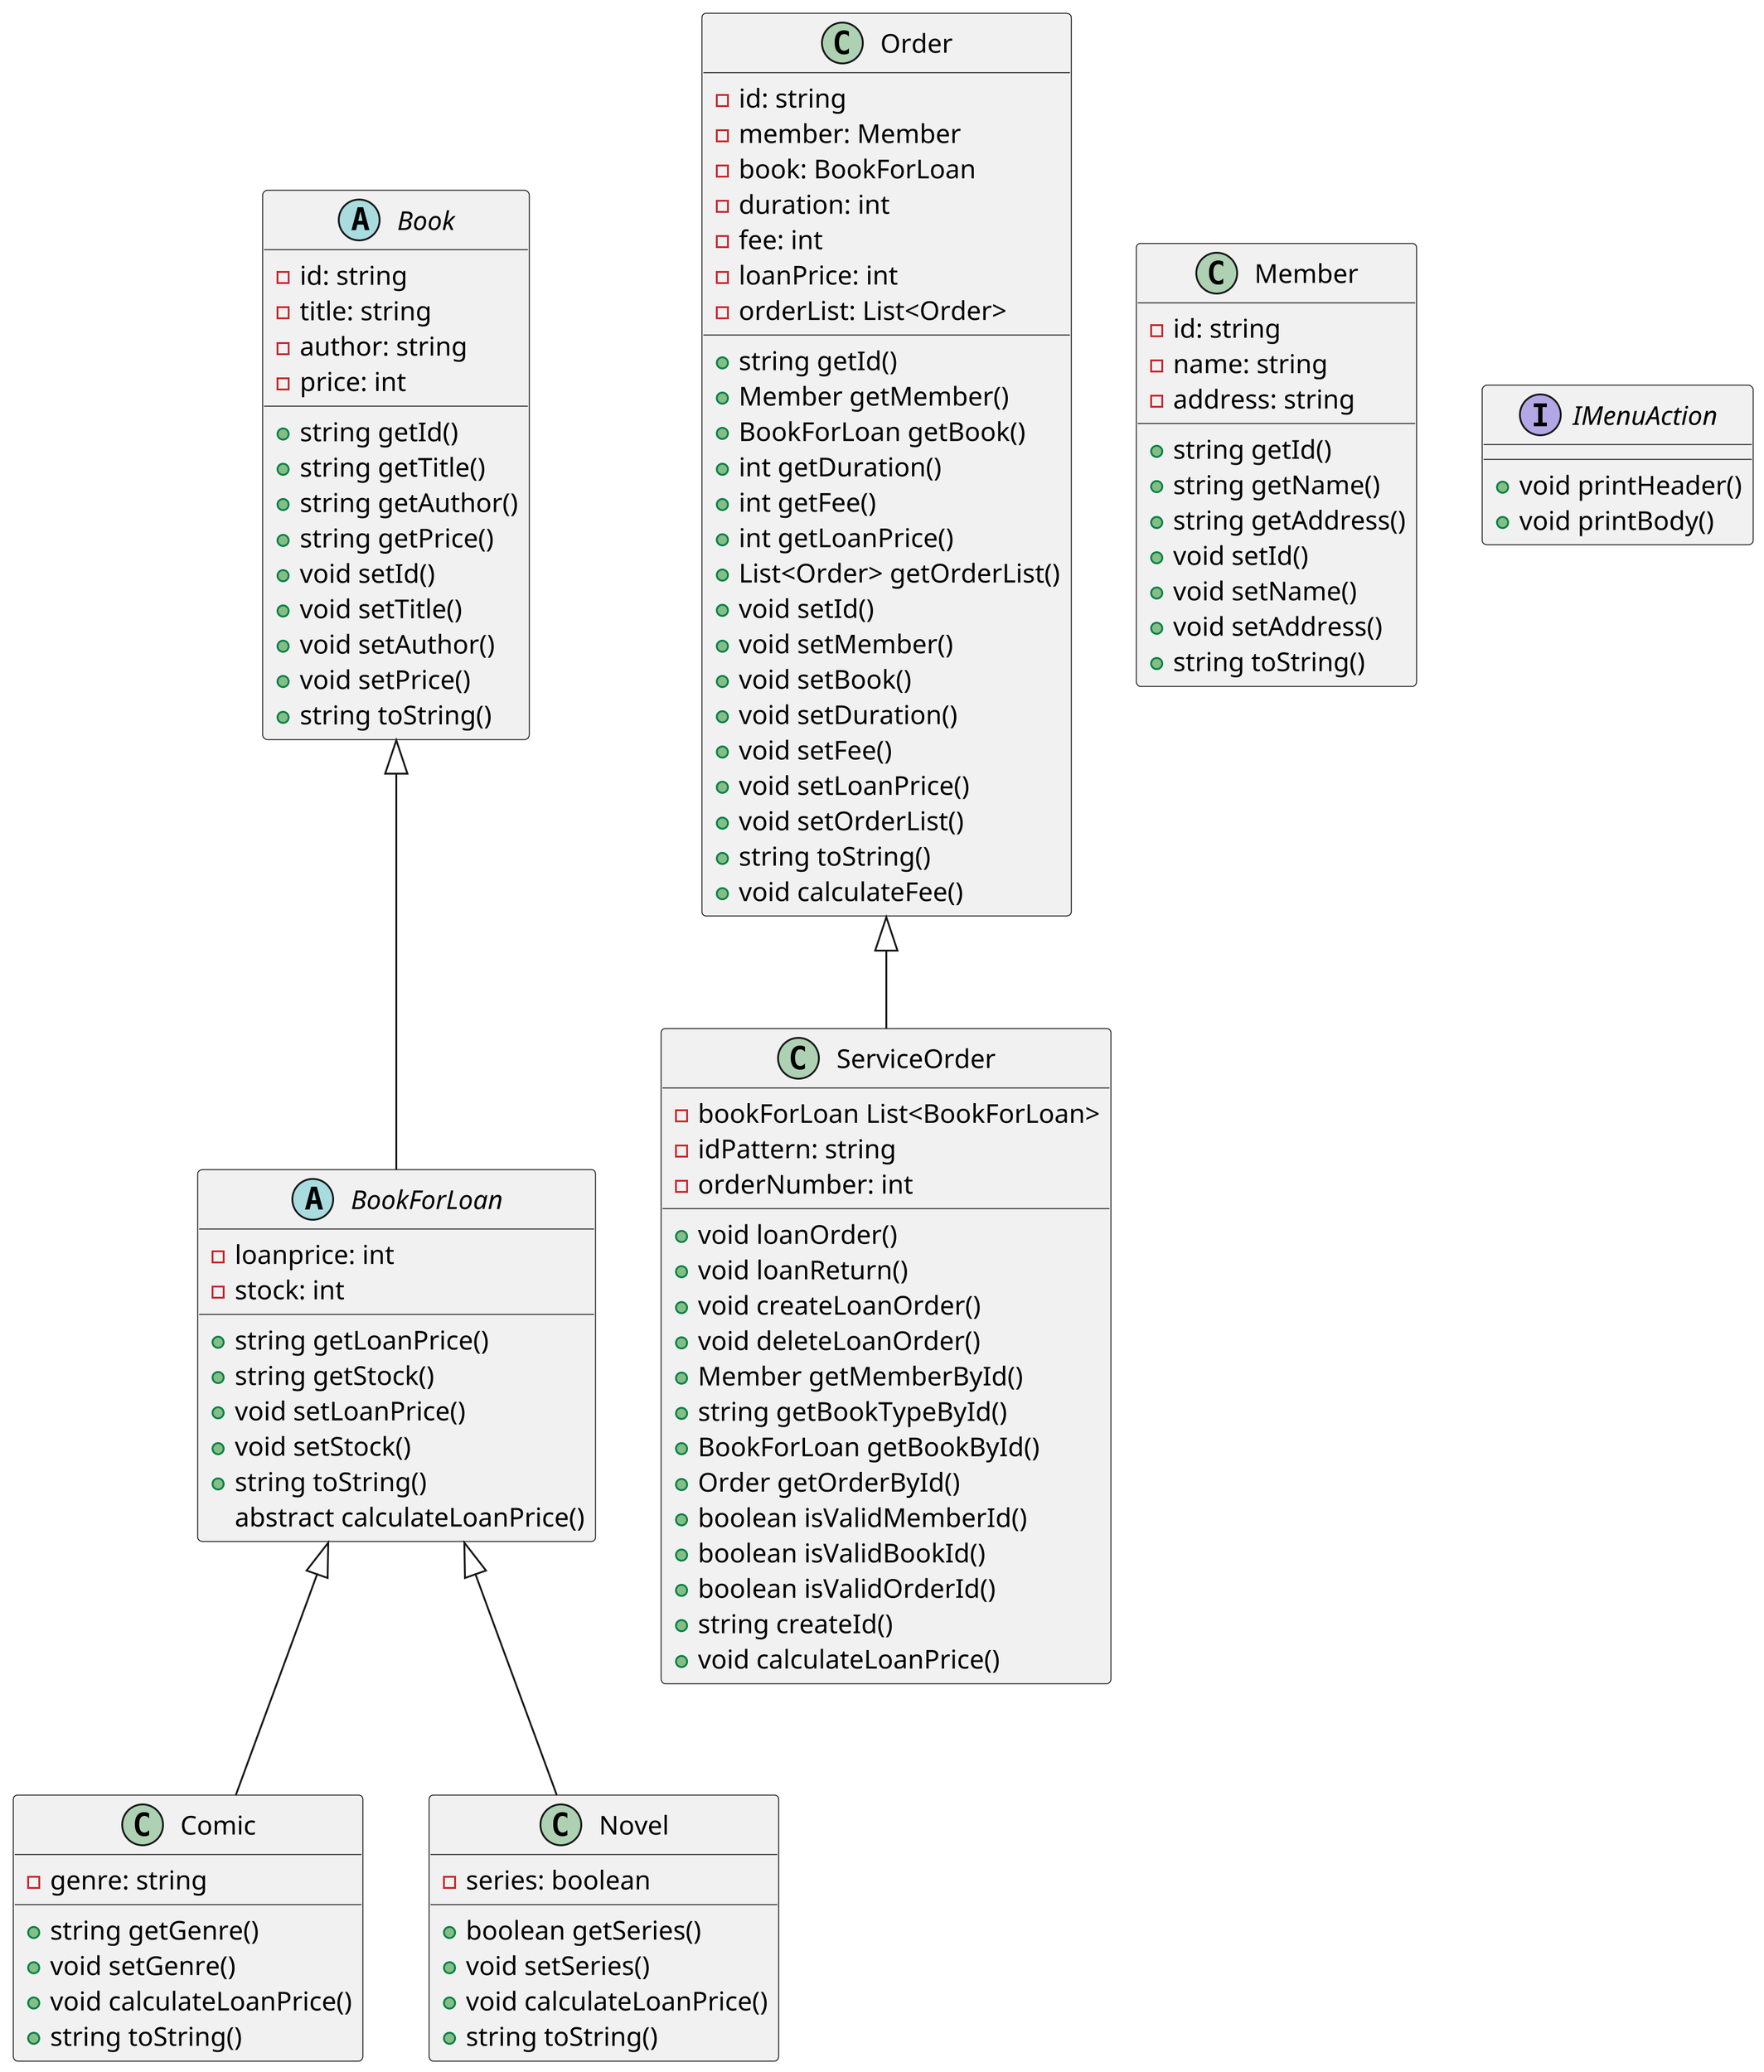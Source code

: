 @startuml
scale 3

abstract class Book{
        -id: string
        -title: string
        -author: string
        -price: int
        +string getId()
        +string getTitle()
        +string getAuthor()
        +string getPrice()
        +void setId()
        +void setTitle()
        +void setAuthor()
        +void setPrice()
        +string toString()
        
}
abstract class BookForLoan{
    -loanprice: int
    -stock: int
    +string getLoanPrice()
    +string getStock()
    +void setLoanPrice()
    +void setStock()
    +string toString()
    abstract calculateLoanPrice()
}
class Comic{
    -genre: string
    +string getGenre()
    +void setGenre()
    +void calculateLoanPrice()
    +string toString()
}
class Novel{
    -series: boolean
    +boolean getSeries()
    +void setSeries()
    +void calculateLoanPrice()
    +string toString()

}

class Order{
    -id: string
    -member: Member
    -book: BookForLoan
    -duration: int
    -fee: int
    -loanPrice: int
    -orderList: List<Order>
    +string getId()
    +Member getMember()
    +BookForLoan getBook()
    +int getDuration()
    +int getFee()
    +int getLoanPrice()
    +List<Order> getOrderList()
    +void setId()
    +void setMember()
    +void setBook()
    +void setDuration()
    +void setFee()
    +void setLoanPrice()
    +void setOrderList()
    +string toString()
    +void calculateFee()
    
}
class ServiceOrder{
    -bookForLoan List<BookForLoan>
    -idPattern: string
    -orderNumber: int
    +void loanOrder()
    +void loanReturn()
    +void createLoanOrder()
    +void deleteLoanOrder()
    +Member getMemberById()
    +string getBookTypeById()
    +BookForLoan getBookById()
    +Order getOrderById()
    +boolean isValidMemberId()
    +boolean isValidBookId()
    +boolean isValidOrderId()
    +string createId()
    +void calculateLoanPrice()
    
}
class Member{
    -id: string
    -name: string
    -address: string
    +string getId()
    +string getName()
    +string getAddress()
    +void setId()
    +void setName()
    +void setAddress()
    +string toString()
}

interface IMenuAction{
    +void printHeader()
    +void printBody()
}

Book <|-- BookForLoan
BookForLoan <|-- Comic
BookForLoan <|-- Novel
Order <|-- ServiceOrder
@enduml